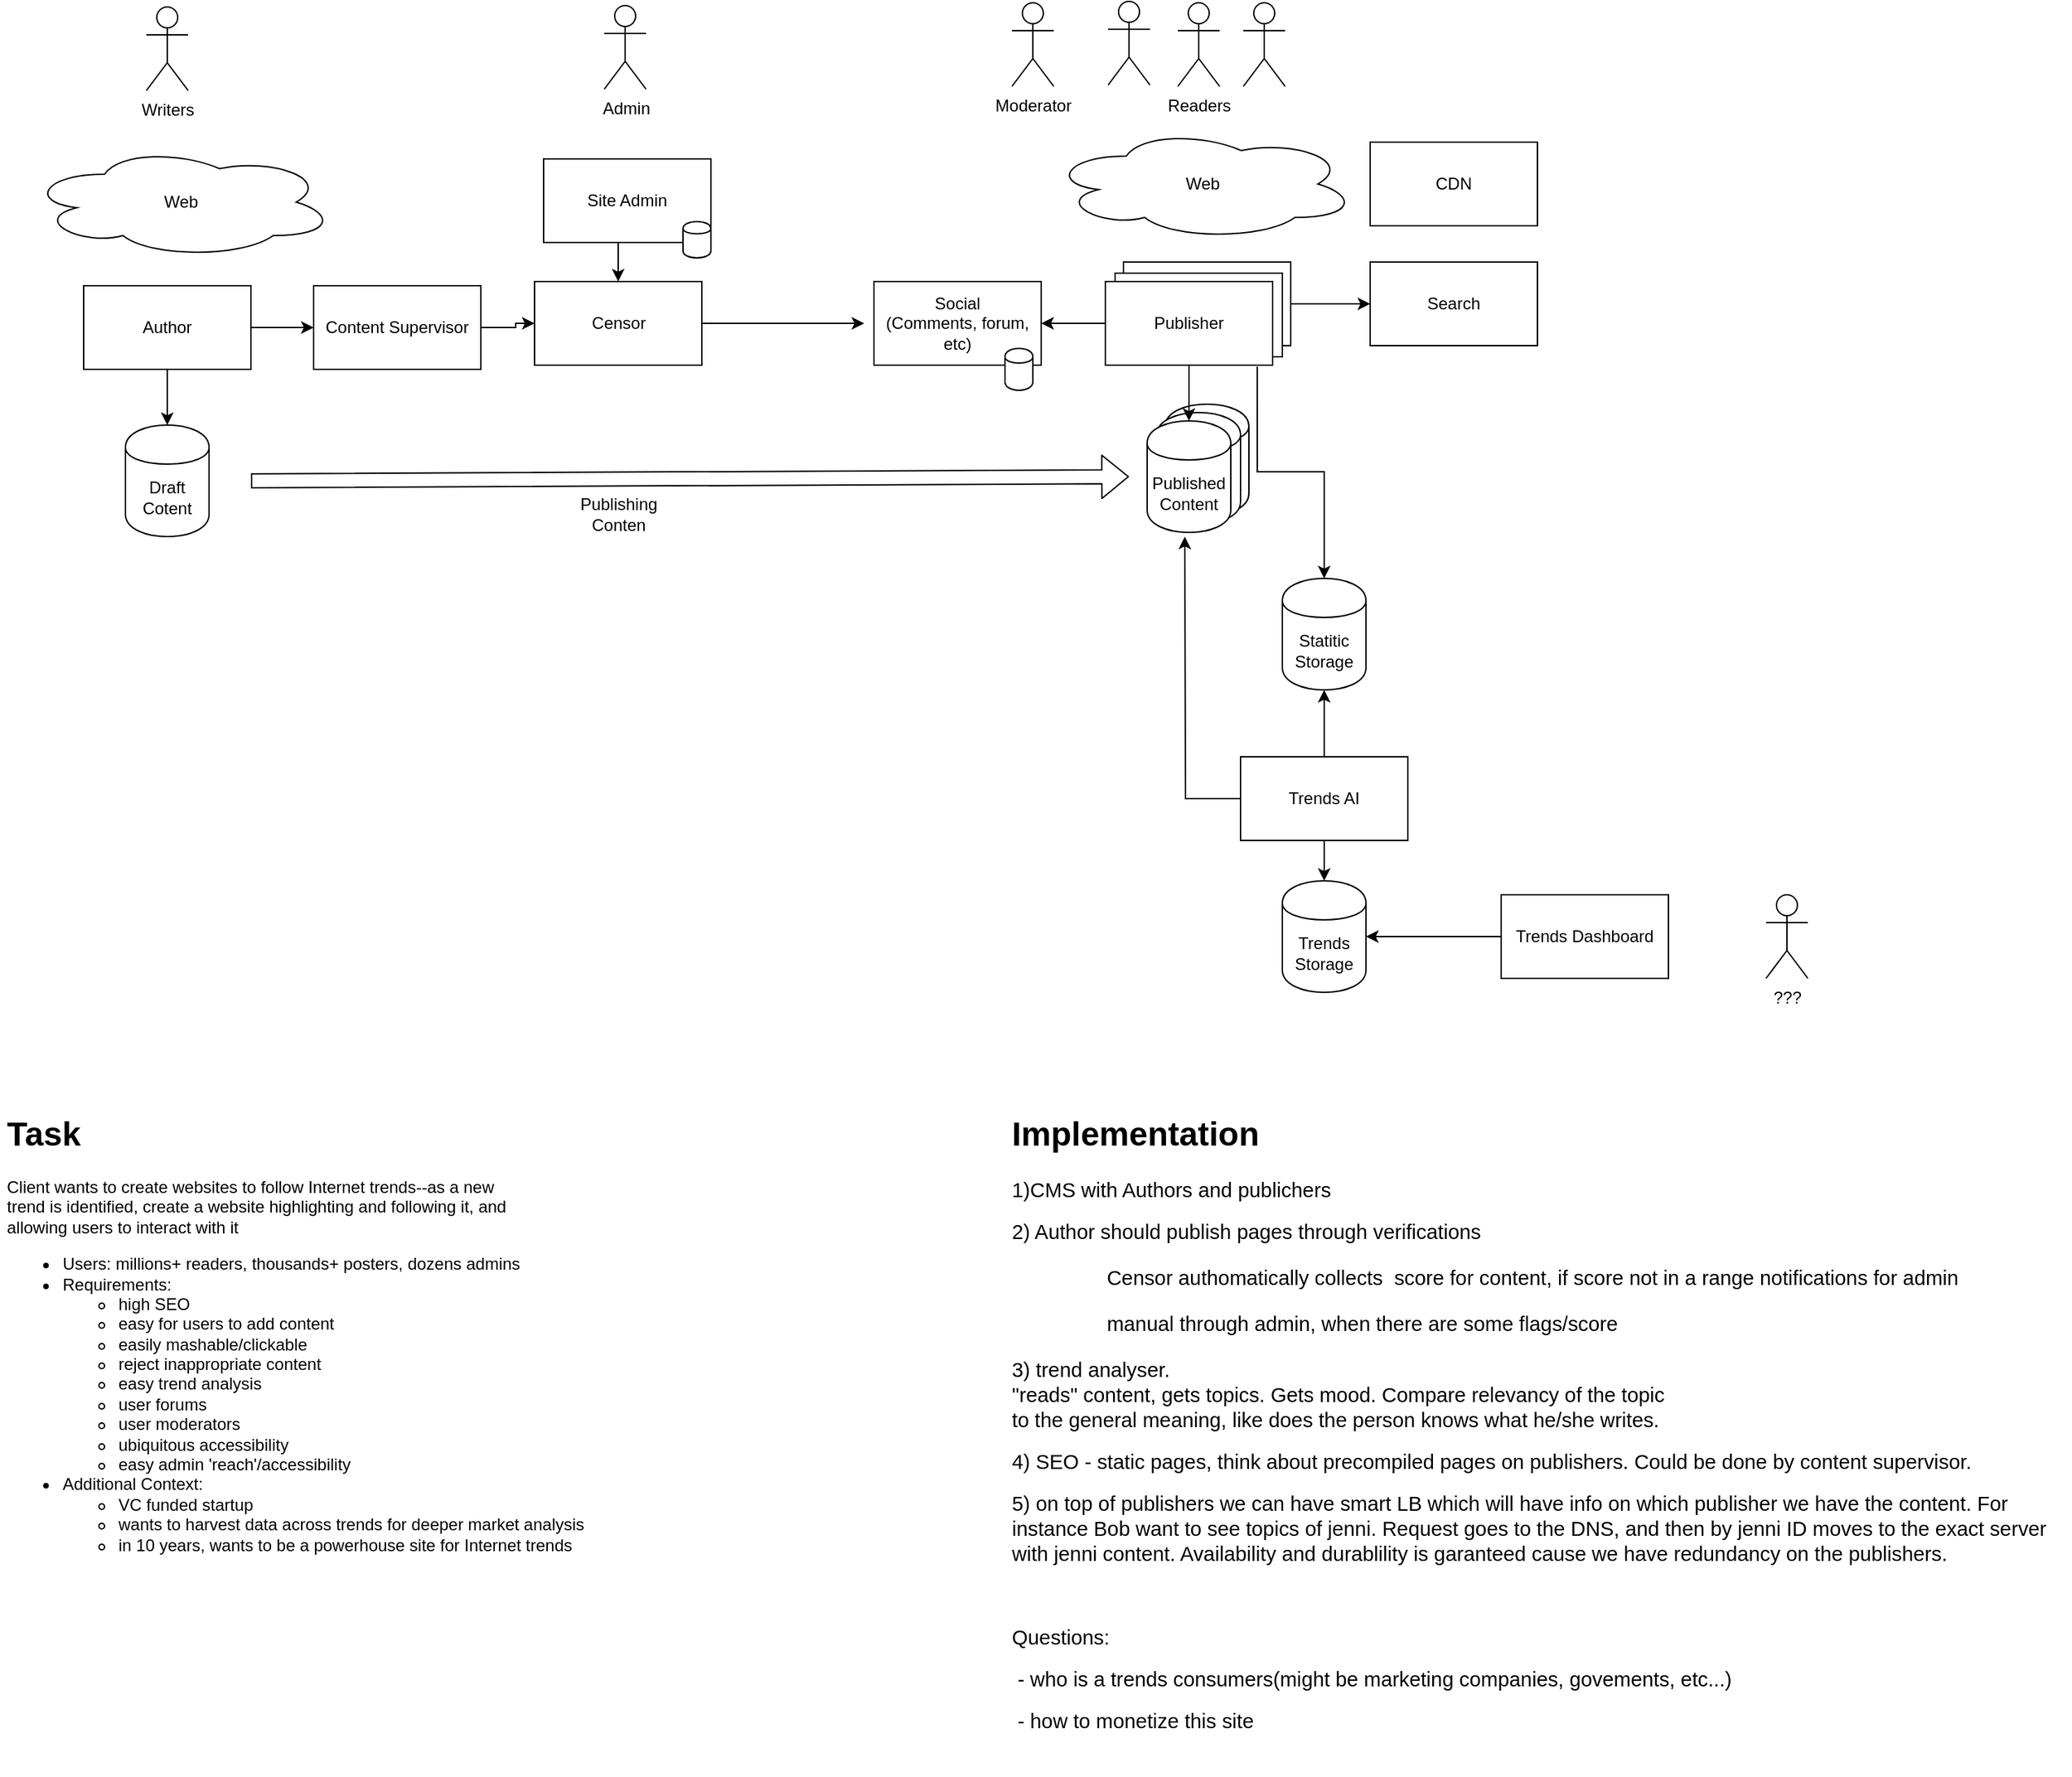 <mxfile version="11.1.2" type="github"><diagram id="O8m-T_pSWnzpydSP8y3P" name="Page-1"><mxGraphModel dx="1355" dy="755" grid="1" gridSize="10" guides="1" tooltips="1" connect="1" arrows="1" fold="1" page="1" pageScale="1" pageWidth="850" pageHeight="1100" math="0" shadow="0"><root><mxCell id="0"/><mxCell id="1" parent="0"/><mxCell id="gtxhpOZGPuRleCIESJTH-36" style="edgeStyle=orthogonalEdgeStyle;rounded=0;orthogonalLoop=1;jettySize=auto;html=1;exitX=0.908;exitY=1.017;exitDx=0;exitDy=0;exitPerimeter=0;" parent="1" source="gtxhpOZGPuRleCIESJTH-3" target="gtxhpOZGPuRleCIESJTH-35" edge="1"><mxGeometry relative="1" as="geometry"/></mxCell><mxCell id="86sAWyKUL-z4UjvyPnvu-19" style="edgeStyle=orthogonalEdgeStyle;rounded=0;orthogonalLoop=1;jettySize=auto;html=1;exitX=1;exitY=0.5;exitDx=0;exitDy=0;entryX=0;entryY=0.5;entryDx=0;entryDy=0;" edge="1" parent="1" source="gtxhpOZGPuRleCIESJTH-18" target="86sAWyKUL-z4UjvyPnvu-18"><mxGeometry relative="1" as="geometry"/></mxCell><mxCell id="gtxhpOZGPuRleCIESJTH-18" value="Publisher" style="rounded=0;whiteSpace=wrap;html=1;" parent="1" vertex="1"><mxGeometry x="876" y="193" width="120" height="60" as="geometry"/></mxCell><mxCell id="gtxhpOZGPuRleCIESJTH-15" value="Publisher" style="rounded=0;whiteSpace=wrap;html=1;" parent="1" vertex="1"><mxGeometry x="870" y="201" width="120" height="60" as="geometry"/></mxCell><mxCell id="gtxhpOZGPuRleCIESJTH-17" value="" style="shape=cylinder;whiteSpace=wrap;html=1;boundedLbl=1;backgroundOutline=1;" parent="1" vertex="1"><mxGeometry x="906" y="295" width="60" height="80" as="geometry"/></mxCell><mxCell id="gtxhpOZGPuRleCIESJTH-16" value="" style="shape=cylinder;whiteSpace=wrap;html=1;boundedLbl=1;backgroundOutline=1;" parent="1" vertex="1"><mxGeometry x="900" y="301" width="60" height="80" as="geometry"/></mxCell><mxCell id="gtxhpOZGPuRleCIESJTH-8" style="edgeStyle=orthogonalEdgeStyle;rounded=0;orthogonalLoop=1;jettySize=auto;html=1;exitX=0.5;exitY=1;exitDx=0;exitDy=0;entryX=0.5;entryY=0;entryDx=0;entryDy=0;" parent="1" source="gtxhpOZGPuRleCIESJTH-1" target="gtxhpOZGPuRleCIESJTH-2" edge="1"><mxGeometry relative="1" as="geometry"/></mxCell><mxCell id="gtxhpOZGPuRleCIESJTH-31" style="edgeStyle=orthogonalEdgeStyle;rounded=0;orthogonalLoop=1;jettySize=auto;html=1;exitX=1;exitY=0.5;exitDx=0;exitDy=0;" parent="1" source="gtxhpOZGPuRleCIESJTH-1" target="gtxhpOZGPuRleCIESJTH-30" edge="1"><mxGeometry relative="1" as="geometry"/></mxCell><mxCell id="gtxhpOZGPuRleCIESJTH-1" value="Author" style="rounded=0;whiteSpace=wrap;html=1;" parent="1" vertex="1"><mxGeometry x="130" y="210" width="120" height="60" as="geometry"/></mxCell><mxCell id="gtxhpOZGPuRleCIESJTH-2" value="Draft Cotent" style="shape=cylinder;whiteSpace=wrap;html=1;boundedLbl=1;backgroundOutline=1;" parent="1" vertex="1"><mxGeometry x="160" y="310" width="60" height="80" as="geometry"/></mxCell><mxCell id="gtxhpOZGPuRleCIESJTH-9" style="edgeStyle=orthogonalEdgeStyle;rounded=0;orthogonalLoop=1;jettySize=auto;html=1;exitX=0.5;exitY=1;exitDx=0;exitDy=0;entryX=0.5;entryY=0;entryDx=0;entryDy=0;" parent="1" source="gtxhpOZGPuRleCIESJTH-3" target="gtxhpOZGPuRleCIESJTH-6" edge="1"><mxGeometry relative="1" as="geometry"/></mxCell><mxCell id="86sAWyKUL-z4UjvyPnvu-14" style="edgeStyle=orthogonalEdgeStyle;rounded=0;orthogonalLoop=1;jettySize=auto;html=1;exitX=0;exitY=0.5;exitDx=0;exitDy=0;entryX=1;entryY=0.5;entryDx=0;entryDy=0;" edge="1" parent="1" source="gtxhpOZGPuRleCIESJTH-3" target="86sAWyKUL-z4UjvyPnvu-12"><mxGeometry relative="1" as="geometry"/></mxCell><mxCell id="gtxhpOZGPuRleCIESJTH-3" value="Publisher" style="rounded=0;whiteSpace=wrap;html=1;" parent="1" vertex="1"><mxGeometry x="863" y="207" width="120" height="60" as="geometry"/></mxCell><mxCell id="86sAWyKUL-z4UjvyPnvu-16" style="edgeStyle=orthogonalEdgeStyle;rounded=0;orthogonalLoop=1;jettySize=auto;html=1;exitX=1;exitY=0.5;exitDx=0;exitDy=0;" edge="1" parent="1" source="gtxhpOZGPuRleCIESJTH-4"><mxGeometry relative="1" as="geometry"><mxPoint x="690" y="237" as="targetPoint"/></mxGeometry></mxCell><mxCell id="gtxhpOZGPuRleCIESJTH-4" value="Censor" style="rounded=0;whiteSpace=wrap;html=1;" parent="1" vertex="1"><mxGeometry x="453.5" y="207" width="120" height="60" as="geometry"/></mxCell><mxCell id="gtxhpOZGPuRleCIESJTH-5" value="Readers" style="shape=umlActor;verticalLabelPosition=bottom;labelBackgroundColor=#ffffff;verticalAlign=top;html=1;outlineConnect=0;" parent="1" vertex="1"><mxGeometry x="915" y="7" width="30" height="60" as="geometry"/></mxCell><mxCell id="gtxhpOZGPuRleCIESJTH-6" value="Published Content" style="shape=cylinder;whiteSpace=wrap;html=1;boundedLbl=1;backgroundOutline=1;" parent="1" vertex="1"><mxGeometry x="893" y="307" width="60" height="80" as="geometry"/></mxCell><mxCell id="gtxhpOZGPuRleCIESJTH-11" value="" style="shape=flexArrow;endArrow=classic;html=1;" parent="1" edge="1"><mxGeometry width="50" height="50" relative="1" as="geometry"><mxPoint x="250" y="350" as="sourcePoint"/><mxPoint x="880" y="347" as="targetPoint"/></mxGeometry></mxCell><mxCell id="gtxhpOZGPuRleCIESJTH-12" value="&lt;div align=&quot;center&quot;&gt;Publishing&lt;/div&gt;&lt;div align=&quot;center&quot;&gt;Conten&lt;br&gt;&lt;/div&gt;" style="text;html=1;strokeColor=none;fillColor=none;align=center;verticalAlign=middle;whiteSpace=wrap;rounded=0;" parent="1" vertex="1"><mxGeometry x="493.5" y="364" width="40" height="20" as="geometry"/></mxCell><mxCell id="gtxhpOZGPuRleCIESJTH-19" value="CDN" style="rounded=0;whiteSpace=wrap;html=1;" parent="1" vertex="1"><mxGeometry x="1053" y="107" width="120" height="60" as="geometry"/></mxCell><mxCell id="gtxhpOZGPuRleCIESJTH-20" value="Web" style="ellipse;shape=cloud;whiteSpace=wrap;html=1;" parent="1" vertex="1"><mxGeometry x="823" y="97" width="220" height="80" as="geometry"/></mxCell><mxCell id="gtxhpOZGPuRleCIESJTH-21" value="Writers" style="shape=umlActor;verticalLabelPosition=bottom;labelBackgroundColor=#ffffff;verticalAlign=top;html=1;outlineConnect=0;" parent="1" vertex="1"><mxGeometry x="175" y="10" width="30" height="60" as="geometry"/></mxCell><mxCell id="gtxhpOZGPuRleCIESJTH-22" value="Web" style="ellipse;shape=cloud;whiteSpace=wrap;html=1;" parent="1" vertex="1"><mxGeometry x="90" y="110" width="220" height="80" as="geometry"/></mxCell><mxCell id="gtxhpOZGPuRleCIESJTH-25" style="edgeStyle=orthogonalEdgeStyle;rounded=0;orthogonalLoop=1;jettySize=auto;html=1;exitX=0.5;exitY=1;exitDx=0;exitDy=0;entryX=0.5;entryY=0;entryDx=0;entryDy=0;" parent="1" source="gtxhpOZGPuRleCIESJTH-23" target="gtxhpOZGPuRleCIESJTH-4" edge="1"><mxGeometry relative="1" as="geometry"/></mxCell><mxCell id="gtxhpOZGPuRleCIESJTH-23" value="Site Admin" style="rounded=0;whiteSpace=wrap;html=1;" parent="1" vertex="1"><mxGeometry x="460" y="119" width="120" height="60" as="geometry"/></mxCell><mxCell id="gtxhpOZGPuRleCIESJTH-24" value="Admin" style="shape=umlActor;verticalLabelPosition=bottom;labelBackgroundColor=#ffffff;verticalAlign=top;html=1;outlineConnect=0;" parent="1" vertex="1"><mxGeometry x="503.5" y="9" width="30" height="60" as="geometry"/></mxCell><mxCell id="gtxhpOZGPuRleCIESJTH-26" value="" style="shape=umlActor;verticalLabelPosition=bottom;labelBackgroundColor=#ffffff;verticalAlign=top;html=1;outlineConnect=0;" parent="1" vertex="1"><mxGeometry x="962" y="7" width="30" height="60" as="geometry"/></mxCell><mxCell id="gtxhpOZGPuRleCIESJTH-27" value="" style="shape=umlActor;verticalLabelPosition=bottom;labelBackgroundColor=#ffffff;verticalAlign=top;html=1;outlineConnect=0;" parent="1" vertex="1"><mxGeometry x="865" y="6" width="30" height="60" as="geometry"/></mxCell><mxCell id="gtxhpOZGPuRleCIESJTH-33" style="edgeStyle=orthogonalEdgeStyle;rounded=0;orthogonalLoop=1;jettySize=auto;html=1;exitX=0;exitY=0.5;exitDx=0;exitDy=0;" parent="1" source="gtxhpOZGPuRleCIESJTH-29" edge="1"><mxGeometry relative="1" as="geometry"><mxPoint x="1033" y="347" as="sourcePoint"/><mxPoint x="920" y="390" as="targetPoint"/></mxGeometry></mxCell><mxCell id="gtxhpOZGPuRleCIESJTH-37" style="edgeStyle=orthogonalEdgeStyle;rounded=0;orthogonalLoop=1;jettySize=auto;html=1;exitX=0.5;exitY=0;exitDx=0;exitDy=0;entryX=0.5;entryY=1;entryDx=0;entryDy=0;" parent="1" source="gtxhpOZGPuRleCIESJTH-29" target="gtxhpOZGPuRleCIESJTH-35" edge="1"><mxGeometry relative="1" as="geometry"/></mxCell><mxCell id="86sAWyKUL-z4UjvyPnvu-7" style="edgeStyle=orthogonalEdgeStyle;rounded=0;orthogonalLoop=1;jettySize=auto;html=1;exitX=0.5;exitY=1;exitDx=0;exitDy=0;entryX=0.5;entryY=0;entryDx=0;entryDy=0;" edge="1" parent="1" source="gtxhpOZGPuRleCIESJTH-29" target="86sAWyKUL-z4UjvyPnvu-6"><mxGeometry relative="1" as="geometry"/></mxCell><mxCell id="gtxhpOZGPuRleCIESJTH-29" value="Trends AI" style="rounded=0;whiteSpace=wrap;html=1;" parent="1" vertex="1"><mxGeometry x="960" y="548" width="120" height="60" as="geometry"/></mxCell><mxCell id="86sAWyKUL-z4UjvyPnvu-15" style="edgeStyle=orthogonalEdgeStyle;rounded=0;orthogonalLoop=1;jettySize=auto;html=1;exitX=1;exitY=0.5;exitDx=0;exitDy=0;entryX=0;entryY=0.5;entryDx=0;entryDy=0;" edge="1" parent="1" source="gtxhpOZGPuRleCIESJTH-30" target="gtxhpOZGPuRleCIESJTH-4"><mxGeometry relative="1" as="geometry"><Array as="points"><mxPoint x="440" y="240"/><mxPoint x="440" y="237"/></Array></mxGeometry></mxCell><mxCell id="gtxhpOZGPuRleCIESJTH-30" value="Content Supervisor" style="rounded=0;whiteSpace=wrap;html=1;" parent="1" vertex="1"><mxGeometry x="295" y="210" width="120" height="60" as="geometry"/></mxCell><mxCell id="gtxhpOZGPuRleCIESJTH-35" value="Statitic Storage" style="shape=cylinder;whiteSpace=wrap;html=1;boundedLbl=1;backgroundOutline=1;" parent="1" vertex="1"><mxGeometry x="990" y="420" width="60" height="80" as="geometry"/></mxCell><mxCell id="86sAWyKUL-z4UjvyPnvu-1" value="&lt;h1&gt;Implementation&lt;/h1&gt;&lt;div class=&quot;OutlineElement Ltr SCXO208696975 BCX2&quot; style=&quot;margin-left: 0px ; direction: ltr&quot;&gt;&lt;p class=&quot;Paragraph SCXO208696975 BCX2&quot; style=&quot;font-weight: normal ; font-style: normal ; vertical-align: baseline ; background-color: transparent ; text-align: left&quot; lang=&quot;EN-US&quot;&gt;&lt;span style=&quot;font-size: 11pt ; font-family: &amp;#34;calibri&amp;#34; , &amp;#34;calibri_msfontservice&amp;#34; , sans-serif ; line-height: 18px&quot; class=&quot;TextRun SCXO208696975 BCX2&quot; lang=&quot;EN-US&quot;&gt;&lt;span class=&quot;NormalTextRun SCXO208696975 BCX2&quot; style=&quot;background-color: inherit&quot;&gt;1)CMS with Authors and &lt;/span&gt;&lt;span class=&quot;SpellingError SCXO208696975 BCX2&quot; style=&quot;background-color: inherit&quot;&gt;publichers&lt;/span&gt;&lt;/span&gt;&lt;span class=&quot;EOP SCXO208696975 BCX2&quot; style=&quot;font-size: 11pt ; line-height: 18px ; font-family: &amp;#34;calibri&amp;#34; , &amp;#34;calibri_msfontservice&amp;#34; , sans-serif&quot;&gt;&amp;nbsp;&lt;/span&gt;&lt;/p&gt;&lt;/div&gt;&lt;div class=&quot;OutlineElement Ltr SCXO208696975 BCX2&quot; style=&quot;margin-left: 0px ; direction: ltr&quot;&gt;&lt;p class=&quot;Paragraph SCXO208696975 BCX2&quot; style=&quot;font-weight: normal ; font-style: normal ; vertical-align: baseline ; background-color: transparent ; text-align: left&quot; lang=&quot;EN-US&quot;&gt;&lt;span style=&quot;font-size: 11pt ; font-family: &amp;#34;calibri&amp;#34; , &amp;#34;calibri_msfontservice&amp;#34; , sans-serif ; line-height: 18px&quot; class=&quot;TextRun SCXO208696975 BCX2&quot; lang=&quot;EN-US&quot;&gt;&lt;span class=&quot;NormalTextRun SCXO208696975 BCX2&quot; style=&quot;background-color: inherit&quot;&gt;2) Author should publish pages through verifications&lt;/span&gt;&lt;/span&gt;&lt;span class=&quot;EOP SCXO208696975 BCX2&quot; style=&quot;font-size: 11pt ; line-height: 18px ; font-family: &amp;#34;calibri&amp;#34; , &amp;#34;calibri_msfontservice&amp;#34; , sans-serif&quot;&gt;&amp;nbsp;&lt;/span&gt;&lt;/p&gt;&lt;ul class=&quot;BulletListStyle1 SCXO208696975 BCX2&quot;&gt;&lt;li style=&quot;display: block ; margin-left: 24px ; font-size: 11pt ; font-family: &amp;#34;calibri&amp;#34; , sans-serif ; vertical-align: baseline ; direction: ltr&quot; class=&quot;OutlineElement Ltr SCXO208696975 BCX2&quot;&gt;&lt;p class=&quot;Paragraph SCXO208696975 BCX2&quot; style=&quot;font-weight: normal ; font-style: normal ; vertical-align: baseline ; background-color: transparent ; text-align: left&quot; lang=&quot;EN-US&quot;&gt;&lt;span style=&quot;font-size: 11pt ; font-family: &amp;#34;calibri&amp;#34; , &amp;#34;calibri_msfontservice&amp;#34; , sans-serif ; line-height: 18px&quot; class=&quot;TextRun SCXO208696975 BCX2&quot; lang=&quot;EN-US&quot;&gt;&lt;span class=&quot;NormalTextRun SCXO208696975 BCX2&quot; style=&quot;background-color: inherit&quot;&gt;&amp;nbsp;&lt;/span&gt;&lt;span class=&quot;SpellingError SCXO208696975 BCX2&quot; style=&quot;background-color: inherit&quot;&gt;Censor authomatic&lt;/span&gt;&lt;span class=&quot;NormalTextRun SCXO208696975 BCX2&quot; style=&quot;background-color: inherit&quot;&gt;ally &lt;/span&gt;&lt;/span&gt;&lt;span style=&quot;font-size: 11pt ; font-family: &amp;#34;calibri&amp;#34; , &amp;#34;calibri_msfontservice&amp;#34; , sans-serif ; line-height: 18px&quot; class=&quot;TextRun SCXO208696975 BCX2&quot; lang=&quot;EN-US&quot;&gt;&lt;span class=&quot;NormalTextRun SCXO208696975 BCX2&quot; style=&quot;background-color: inherit&quot;&gt;&lt;span style=&quot;font-size: 11pt ; font-family: &amp;#34;calibri&amp;#34; , &amp;#34;calibri_msfontservice&amp;#34; , sans-serif ; line-height: 18px&quot; class=&quot;TextRun SCXO208696975 BCX2&quot; lang=&quot;EN-US&quot;&gt;&lt;span class=&quot;SpellingError SCXO208696975 BCX2&quot; style=&quot;background-color: inherit&quot;&gt;collects&amp;nbsp; &lt;/span&gt;&lt;/span&gt;score for content&lt;/span&gt;&lt;/span&gt;&lt;span class=&quot;EOP SCXO208696975 BCX2&quot; style=&quot;font-size: 11pt ; line-height: 18px ; font-family: &amp;#34;calibri&amp;#34; , &amp;#34;calibri_msfontservice&amp;#34; , sans-serif&quot;&gt;, if score not in a range notifications for admin &lt;br&gt;&lt;/span&gt;&lt;/p&gt;&lt;/li&gt;&lt;li style=&quot;display: block ; margin-left: 24px ; font-size: 11pt ; font-family: &amp;#34;calibri&amp;#34; , sans-serif ; vertical-align: baseline ; direction: ltr&quot; class=&quot;OutlineElement Ltr SCXO208696975 BCX2&quot;&gt;&lt;p class=&quot;Paragraph SCXO208696975 BCX2&quot; style=&quot;font-weight: normal ; font-style: normal ; vertical-align: baseline ; background-color: transparent ; text-align: left&quot; lang=&quot;EN-US&quot;&gt;&lt;span style=&quot;font-size: 11pt ; font-family: &amp;#34;calibri&amp;#34; , &amp;#34;calibri_msfontservice&amp;#34; , sans-serif ; line-height: 18px&quot; class=&quot;TextRun SCXO208696975 BCX2&quot; lang=&quot;EN-US&quot;&gt;&lt;span class=&quot;NormalTextRun SCXO208696975 BCX2&quot; style=&quot;background-color: inherit&quot;&gt;&amp;nbsp;manual through admin, when there are some flags/score&lt;/span&gt;&lt;/span&gt;&lt;span class=&quot;EOP SCXO208696975 BCX2&quot; style=&quot;font-size: 11pt ; line-height: 18px ; font-family: &amp;#34;calibri&amp;#34; , &amp;#34;calibri_msfontservice&amp;#34; , sans-serif&quot;&gt;&amp;nbsp;&lt;/span&gt;&lt;/p&gt;&lt;/li&gt;&lt;/ul&gt;&lt;/div&gt;&lt;div class=&quot;OutlineElement Ltr SCXO208696975 BCX2&quot; style=&quot;margin-left: 0px ; direction: ltr&quot;&gt;&lt;p class=&quot;Paragraph SCXO208696975 BCX2&quot; style=&quot;font-weight: normal ; font-style: normal ; vertical-align: baseline ; background-color: transparent ; text-align: left&quot; lang=&quot;EN-US&quot;&gt;&lt;span style=&quot;font-size: 11pt ; font-family: &amp;#34;calibri&amp;#34; , &amp;#34;calibri_msfontservice&amp;#34; , sans-serif ; line-height: 18px&quot; class=&quot;TextRun SCXO208696975 BCX2&quot; lang=&quot;EN-US&quot;&gt;&lt;span class=&quot;NormalTextRun SCXO208696975 BCX2&quot; style=&quot;background-color: inherit&quot;&gt;3) trend &lt;/span&gt;&lt;span class=&quot;SpellingError SCXO208696975 BCX2&quot; style=&quot;background-color: inherit&quot;&gt;analyser&lt;/span&gt;&lt;span class=&quot;NormalTextRun SCXO208696975 BCX2&quot; style=&quot;background-color: inherit&quot;&gt;.&lt;br&gt; &quot;reads&quot; content, gets topics. Gets mood. Compare relevancy of the topic&lt;br&gt; to the general meaning, like does the person knows what he/she writes.&lt;/span&gt;&lt;/span&gt;&lt;span class=&quot;EOP SCXO208696975 BCX2&quot; style=&quot;font-size: 11pt ; line-height: 18px ; font-family: &amp;#34;calibri&amp;#34; , &amp;#34;calibri_msfontservice&amp;#34; , sans-serif&quot;&gt; &lt;br&gt;&lt;/span&gt;&lt;/p&gt;&lt;p class=&quot;Paragraph SCXO208696975 BCX2&quot; style=&quot;font-weight: normal ; font-style: normal ; vertical-align: baseline ; background-color: transparent ; text-align: left&quot; lang=&quot;EN-US&quot;&gt;&lt;span class=&quot;EOP SCXO208696975 BCX2&quot; style=&quot;font-size: 11pt ; line-height: 18px ; font-family: &amp;#34;calibri&amp;#34; , &amp;#34;calibri_msfontservice&amp;#34; , sans-serif&quot;&gt;4) SEO - static pages, think about precompiled pages on publishers. Could be done by content supervisor.&lt;br&gt;&lt;/span&gt;&lt;/p&gt;&lt;p class=&quot;Paragraph SCXO208696975 BCX2&quot; style=&quot;font-weight: normal ; font-style: normal ; vertical-align: baseline ; background-color: transparent ; text-align: left&quot; lang=&quot;EN-US&quot;&gt;&lt;span class=&quot;EOP SCXO208696975 BCX2&quot; style=&quot;font-size: 11pt ; line-height: 18px ; font-family: &amp;#34;calibri&amp;#34; , &amp;#34;calibri_msfontservice&amp;#34; , sans-serif&quot;&gt;5) on top of publishers we can have smart LB which will have info on which publisher we have the content. For instance Bob want to see topics of jenni. Request goes to the DNS, and then by jenni ID moves to the exact server with jenni content. Availability and durablility is garanteed cause we have redundancy on the publishers.&lt;br&gt;&lt;/span&gt;&lt;/p&gt;&lt;p class=&quot;Paragraph SCXO208696975 BCX2&quot; style=&quot;font-weight: normal ; font-style: normal ; vertical-align: baseline ; background-color: transparent ; text-align: left&quot; lang=&quot;EN-US&quot;&gt;&lt;span class=&quot;EOP SCXO208696975 BCX2&quot; style=&quot;font-size: 11pt ; line-height: 18px ; font-family: &amp;#34;calibri&amp;#34; , &amp;#34;calibri_msfontservice&amp;#34; , sans-serif&quot;&gt;&lt;br&gt;&lt;/span&gt;&lt;/p&gt;&lt;p class=&quot;Paragraph SCXO208696975 BCX2&quot; style=&quot;font-weight: normal ; font-style: normal ; vertical-align: baseline ; background-color: transparent ; text-align: left&quot; lang=&quot;EN-US&quot;&gt;&lt;span class=&quot;EOP SCXO208696975 BCX2&quot; style=&quot;font-size: 11pt ; line-height: 18px ; font-family: &amp;#34;calibri&amp;#34; , &amp;#34;calibri_msfontservice&amp;#34; , sans-serif&quot;&gt;Questions:&lt;/span&gt;&lt;/p&gt;&lt;p class=&quot;Paragraph SCXO208696975 BCX2&quot; style=&quot;font-weight: normal ; font-style: normal ; vertical-align: baseline ; background-color: transparent ; text-align: left&quot; lang=&quot;EN-US&quot;&gt;&lt;span class=&quot;EOP SCXO208696975 BCX2&quot; style=&quot;font-size: 11pt ; line-height: 18px ; font-family: &amp;#34;calibri&amp;#34; , &amp;#34;calibri_msfontservice&amp;#34; , sans-serif&quot;&gt;&amp;nbsp;- who is a trends consumers(might be marketing companies, govements, etc...)&lt;/span&gt;&lt;/p&gt;&lt;p class=&quot;Paragraph SCXO208696975 BCX2&quot; style=&quot;font-weight: normal ; font-style: normal ; vertical-align: baseline ; background-color: transparent ; text-align: left&quot; lang=&quot;EN-US&quot;&gt;&lt;span class=&quot;EOP SCXO208696975 BCX2&quot; style=&quot;font-size: 11pt ; line-height: 18px ; font-family: &amp;#34;calibri&amp;#34; , &amp;#34;calibri_msfontservice&amp;#34; , sans-serif&quot;&gt;&amp;nbsp;- how to monetize this site&lt;br&gt;&lt;/span&gt;&lt;/p&gt;&lt;p class=&quot;Paragraph SCXO208696975 BCX2&quot; style=&quot;font-weight: normal ; font-style: normal ; vertical-align: baseline ; background-color: transparent ; text-align: left&quot; lang=&quot;EN-US&quot;&gt;&lt;span class=&quot;EOP SCXO208696975 BCX2&quot; style=&quot;font-size: 11pt ; line-height: 18px ; font-family: &amp;#34;calibri&amp;#34; , &amp;#34;calibri_msfontservice&amp;#34; , sans-serif&quot;&gt;&lt;br&gt;&lt;/span&gt;&lt;/p&gt;&lt;/div&gt;" style="text;html=1;strokeColor=none;fillColor=none;spacing=5;spacingTop=-20;whiteSpace=wrap;overflow=hidden;rounded=0;" vertex="1" parent="1"><mxGeometry x="790.5" y="799" width="765" height="480" as="geometry"/></mxCell><mxCell id="86sAWyKUL-z4UjvyPnvu-2" value="&lt;h1&gt;Task&lt;/h1&gt;&lt;p&gt;Client wants to create websites to follow Internet trends--as a new &lt;br/&gt;trend is identified, create a website highlighting and following it, and&lt;br/&gt; allowing users to interact with it&lt;/p&gt;&lt;ul&gt;&lt;li&gt;Users: millions+ readers, thousands+ posters, dozens admins&lt;/li&gt;&lt;li&gt;Requirements:&lt;/li&gt;&lt;ul&gt;&lt;li&gt;high SEO&lt;/li&gt;&lt;li&gt;easy for users to add content&lt;/li&gt;&lt;li&gt;easily mashable/clickable&lt;/li&gt;&lt;li&gt;reject inappropriate content&lt;/li&gt;&lt;li&gt;easy trend analysis&lt;/li&gt;&lt;li&gt;user forums&lt;/li&gt;&lt;li&gt;user moderators&lt;/li&gt;&lt;li&gt;ubiquitous accessibility&lt;/li&gt;&lt;li&gt;easy admin 'reach'/accessibility&lt;/li&gt;&lt;/ul&gt;&lt;li&gt;Additional Context:&lt;/li&gt;&lt;ul&gt;&lt;li&gt;VC funded startup&lt;/li&gt;&lt;li&gt;wants to harvest data across trends for deeper market analysis&lt;/li&gt;&lt;li&gt;in 10 years, wants to be a powerhouse site for Internet trends&lt;/li&gt;&lt;/ul&gt;&lt;/ul&gt;" style="text;html=1;strokeColor=none;fillColor=none;spacing=5;spacingTop=-20;whiteSpace=wrap;overflow=hidden;rounded=0;" vertex="1" parent="1"><mxGeometry x="70" y="799" width="596" height="380" as="geometry"/></mxCell><mxCell id="86sAWyKUL-z4UjvyPnvu-3" value="" style="shape=cylinder;whiteSpace=wrap;html=1;boundedLbl=1;backgroundOutline=1;" vertex="1" parent="1"><mxGeometry x="560" y="164" width="20" height="26" as="geometry"/></mxCell><mxCell id="86sAWyKUL-z4UjvyPnvu-6" value="Trends Storage" style="shape=cylinder;whiteSpace=wrap;html=1;boundedLbl=1;backgroundOutline=1;" vertex="1" parent="1"><mxGeometry x="990" y="637" width="60" height="80" as="geometry"/></mxCell><mxCell id="86sAWyKUL-z4UjvyPnvu-10" style="edgeStyle=orthogonalEdgeStyle;rounded=0;orthogonalLoop=1;jettySize=auto;html=1;exitX=0;exitY=0.5;exitDx=0;exitDy=0;" edge="1" parent="1" source="86sAWyKUL-z4UjvyPnvu-8" target="86sAWyKUL-z4UjvyPnvu-6"><mxGeometry relative="1" as="geometry"/></mxCell><mxCell id="86sAWyKUL-z4UjvyPnvu-8" value="Trends Dashboard" style="rounded=0;whiteSpace=wrap;html=1;" vertex="1" parent="1"><mxGeometry x="1147" y="647" width="120" height="60" as="geometry"/></mxCell><mxCell id="86sAWyKUL-z4UjvyPnvu-9" value="???" style="shape=umlActor;verticalLabelPosition=bottom;labelBackgroundColor=#ffffff;verticalAlign=top;html=1;outlineConnect=0;" vertex="1" parent="1"><mxGeometry x="1337" y="647" width="30" height="60" as="geometry"/></mxCell><mxCell id="86sAWyKUL-z4UjvyPnvu-12" value="&lt;div&gt;Social &lt;br&gt;&lt;/div&gt;&lt;div&gt;(Comments, forum, etc)&lt;/div&gt;" style="rounded=0;whiteSpace=wrap;html=1;" vertex="1" parent="1"><mxGeometry x="697" y="207" width="120" height="60" as="geometry"/></mxCell><mxCell id="86sAWyKUL-z4UjvyPnvu-13" value="" style="shape=cylinder;whiteSpace=wrap;html=1;boundedLbl=1;backgroundOutline=1;" vertex="1" parent="1"><mxGeometry x="791" y="255" width="20" height="30" as="geometry"/></mxCell><mxCell id="86sAWyKUL-z4UjvyPnvu-17" value="Moderator" style="shape=umlActor;verticalLabelPosition=bottom;labelBackgroundColor=#ffffff;verticalAlign=top;html=1;outlineConnect=0;" vertex="1" parent="1"><mxGeometry x="796" y="7" width="30" height="60" as="geometry"/></mxCell><mxCell id="86sAWyKUL-z4UjvyPnvu-18" value="Search" style="rounded=0;whiteSpace=wrap;html=1;" vertex="1" parent="1"><mxGeometry x="1053" y="193" width="120" height="60" as="geometry"/></mxCell></root></mxGraphModel></diagram></mxfile>